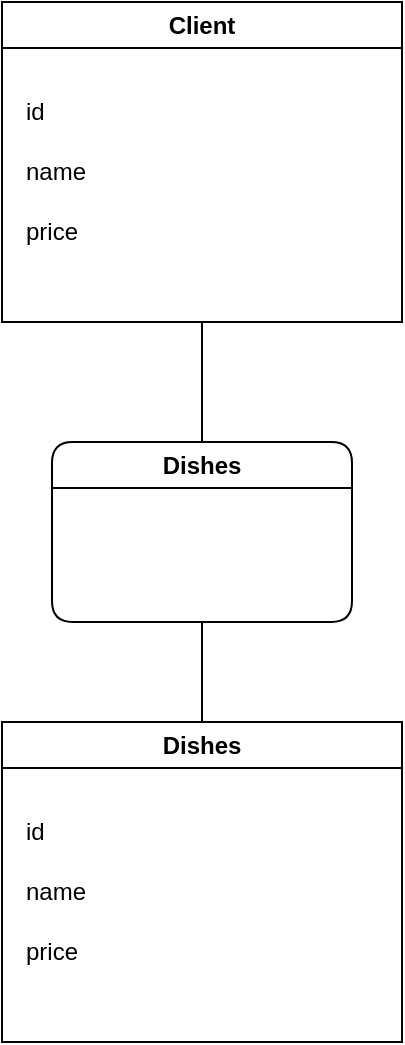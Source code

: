 <mxfile version="26.0.11">
  <diagram name="Page-1" id="PlA0bTD1htJH5vswvW3-">
    <mxGraphModel dx="1434" dy="1955" grid="1" gridSize="10" guides="1" tooltips="1" connect="1" arrows="1" fold="1" page="1" pageScale="1" pageWidth="827" pageHeight="1169" math="0" shadow="0">
      <root>
        <mxCell id="0" />
        <mxCell id="1" parent="0" />
        <mxCell id="Mnq4h092WNaVHmd3vgpn-1" value="Dishes" style="swimlane;whiteSpace=wrap;html=1;" vertex="1" parent="1">
          <mxGeometry x="80" y="320" width="200" height="160" as="geometry" />
        </mxCell>
        <mxCell id="Mnq4h092WNaVHmd3vgpn-2" value="id" style="text;html=1;align=left;verticalAlign=middle;resizable=0;points=[];autosize=1;strokeColor=none;fillColor=none;" vertex="1" parent="Mnq4h092WNaVHmd3vgpn-1">
          <mxGeometry x="10" y="40" width="30" height="30" as="geometry" />
        </mxCell>
        <mxCell id="Mnq4h092WNaVHmd3vgpn-3" value="name" style="text;html=1;align=left;verticalAlign=middle;resizable=0;points=[];autosize=1;strokeColor=none;fillColor=none;" vertex="1" parent="Mnq4h092WNaVHmd3vgpn-1">
          <mxGeometry x="10" y="70" width="50" height="30" as="geometry" />
        </mxCell>
        <mxCell id="Mnq4h092WNaVHmd3vgpn-4" value="price" style="text;html=1;align=left;verticalAlign=middle;resizable=0;points=[];autosize=1;strokeColor=none;fillColor=none;" vertex="1" parent="Mnq4h092WNaVHmd3vgpn-1">
          <mxGeometry x="10" y="100" width="50" height="30" as="geometry" />
        </mxCell>
        <mxCell id="Mnq4h092WNaVHmd3vgpn-13" style="edgeStyle=orthogonalEdgeStyle;rounded=0;orthogonalLoop=1;jettySize=auto;html=1;endArrow=none;startFill=0;" edge="1" parent="1" source="Mnq4h092WNaVHmd3vgpn-5" target="Mnq4h092WNaVHmd3vgpn-9">
          <mxGeometry relative="1" as="geometry" />
        </mxCell>
        <mxCell id="Mnq4h092WNaVHmd3vgpn-5" value="Client" style="swimlane;whiteSpace=wrap;html=1;" vertex="1" parent="1">
          <mxGeometry x="80" y="-40" width="200" height="160" as="geometry" />
        </mxCell>
        <mxCell id="Mnq4h092WNaVHmd3vgpn-6" value="id" style="text;html=1;align=left;verticalAlign=middle;resizable=0;points=[];autosize=1;strokeColor=none;fillColor=none;" vertex="1" parent="Mnq4h092WNaVHmd3vgpn-5">
          <mxGeometry x="10" y="40" width="30" height="30" as="geometry" />
        </mxCell>
        <mxCell id="Mnq4h092WNaVHmd3vgpn-7" value="name" style="text;html=1;align=left;verticalAlign=middle;resizable=0;points=[];autosize=1;strokeColor=none;fillColor=none;" vertex="1" parent="Mnq4h092WNaVHmd3vgpn-5">
          <mxGeometry x="10" y="70" width="50" height="30" as="geometry" />
        </mxCell>
        <mxCell id="Mnq4h092WNaVHmd3vgpn-8" value="price" style="text;html=1;align=left;verticalAlign=middle;resizable=0;points=[];autosize=1;strokeColor=none;fillColor=none;" vertex="1" parent="Mnq4h092WNaVHmd3vgpn-5">
          <mxGeometry x="10" y="100" width="50" height="30" as="geometry" />
        </mxCell>
        <mxCell id="Mnq4h092WNaVHmd3vgpn-14" style="edgeStyle=orthogonalEdgeStyle;rounded=0;orthogonalLoop=1;jettySize=auto;html=1;entryX=0.5;entryY=0;entryDx=0;entryDy=0;endArrow=none;startFill=0;" edge="1" parent="1" source="Mnq4h092WNaVHmd3vgpn-9" target="Mnq4h092WNaVHmd3vgpn-1">
          <mxGeometry relative="1" as="geometry" />
        </mxCell>
        <mxCell id="Mnq4h092WNaVHmd3vgpn-9" value="Dishes" style="swimlane;whiteSpace=wrap;html=1;rounded=1;" vertex="1" parent="1">
          <mxGeometry x="105" y="180" width="150" height="90" as="geometry" />
        </mxCell>
      </root>
    </mxGraphModel>
  </diagram>
</mxfile>
